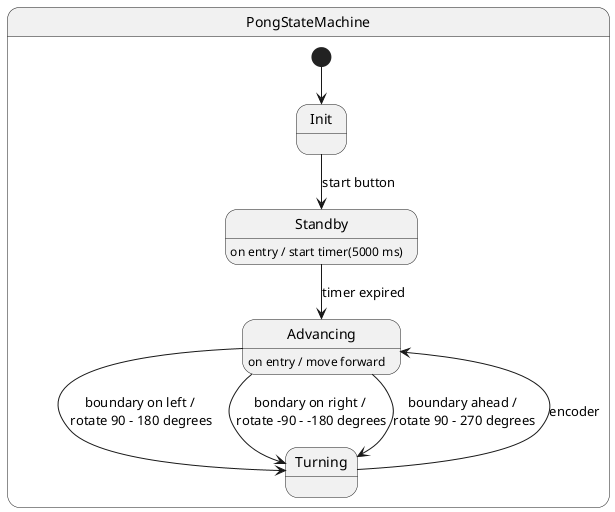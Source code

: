 @startuml
state PongStateMachine {
    [*] --> Init
    Init --> Standby : start button
    Standby : on entry / start timer(5000 ms)
    Standby --> Advancing : timer expired
    Advancing : on entry / move forward
    Advancing --> Turning : boundary on left / \nrotate 90 - 180 degrees
    Advancing --> Turning : bondary on right / \nrotate -90 - -180 degrees
    Advancing --> Turning : boundary ahead / \nrotate 90 - 270 degrees
    Turning --> Advancing : encoder
}
@enduml